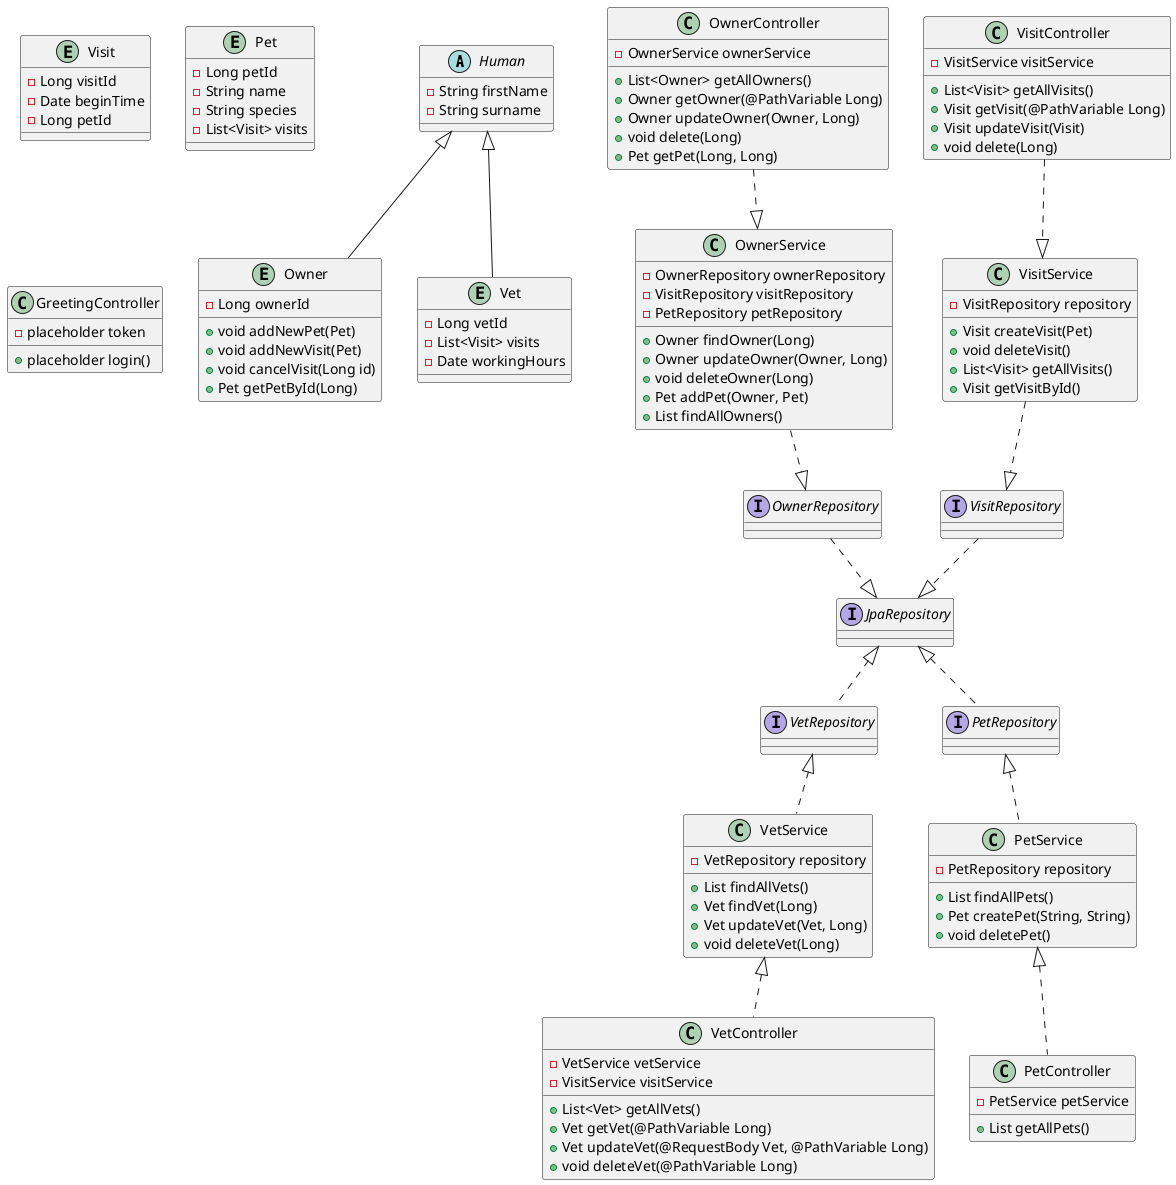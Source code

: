 @startuml PetClinic


abstract Human{
    -String firstName
    -String surname
}

entity Owner extends Human {
    -Long ownerId
    +void addNewPet(Pet)
    +void addNewVisit(Pet)
    +void cancelVisit(Long id)
    +Pet getPetById(Long)
}

entity Vet extends Human {
    -Long vetId
    -List<Visit> visits
    -Date workingHours
}

entity Visit {
    -Long visitId
    -Date beginTime
    -Long petId
}

entity Pet {
    -Long petId
    -String name
    -String species
    -List<Visit> visits
}

interface VetRepository 
interface PetRepository 
interface OwnerRepository
interface VisitRepository
interface JpaRepository

JpaRepository <|.. VetRepository
JpaRepository <|.. PetRepository
OwnerRepository ..|> JpaRepository
VisitRepository ..|> JpaRepository

PetRepository <|.. PetService
VetRepository <|.. VetService
OwnerService ..|> OwnerRepository
VisitService ..|> VisitRepository

PetService <|.. PetController
VetService <|.. VetController
OwnerController ..|> OwnerService
VisitController ..|> VisitService


class OwnerService {
    -OwnerRepository ownerRepository
    -VisitRepository visitRepository
    -PetRepository petRepository
    +Owner findOwner(Long)
    +Owner updateOwner(Owner, Long)
    +void deleteOwner(Long)
    +Pet addPet(Owner, Pet)
    +List findAllOwners()
}

class PetService {
    -PetRepository repository
    +List findAllPets()
    +Pet createPet(String, String)
    +void deletePet()
}

class VetService {
    -VetRepository repository
    +List findAllVets()
    +Vet findVet(Long)
    +Vet updateVet(Vet, Long)
    +void deleteVet(Long)
}

class VisitService {
    -VisitRepository repository
    +Visit createVisit(Pet)
    +void deleteVisit()
    +List<Visit> getAllVisits()
    +Visit getVisitById()
}

class GreetingController {
    -placeholder token
    +placeholder login()
}

class OwnerController {
    -OwnerService ownerService
    +List<Owner> getAllOwners()
    +Owner getOwner(@PathVariable Long)
    +Owner updateOwner(Owner, Long)
    +void delete(Long)
    +Pet getPet(Long, Long)
}

class PetController {
    -PetService petService
    +List getAllPets()
}

class VisitController {
    -VisitService visitService
    +List<Visit> getAllVisits()
    +Visit getVisit(@PathVariable Long)
    +Visit updateVisit(Visit)
    +void delete(Long)
}
class VetController {
    -VetService vetService
    -VisitService visitService
    +List<Vet> getAllVets()
    +Vet getVet(@PathVariable Long)
    +Vet updateVet(@RequestBody Vet, @PathVariable Long)
    +void deleteVet(@PathVariable Long)
}

@enduml